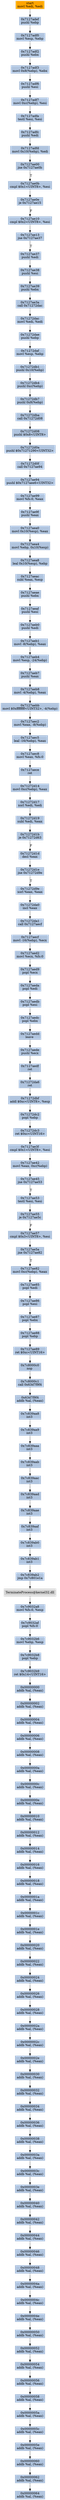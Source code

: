 digraph G {
node[shape=rectangle,style=filled,fillcolor=lightsteelblue,color=lightsteelblue]
bgcolor="transparent"
a0x7127adedmovl_edi_edi[label="start\nmovl %edi, %edi",color="lightgrey",fillcolor="orange"];
a0x7127adefpushl_ebp[label="0x7127adef\npushl %ebp"];
a0x7127adf0movl_esp_ebp[label="0x7127adf0\nmovl %esp, %ebp"];
a0x7127adf2pushl_ebx[label="0x7127adf2\npushl %ebx"];
a0x7127adf3movl_0x8ebp__ebx[label="0x7127adf3\nmovl 0x8(%ebp), %ebx"];
a0x7127adf6pushl_esi[label="0x7127adf6\npushl %esi"];
a0x7127adf7movl_0xcebp__esi[label="0x7127adf7\nmovl 0xc(%ebp), %esi"];
a0x7127adfatestl_esi_esi[label="0x7127adfa\ntestl %esi, %esi"];
a0x7127adfcpushl_edi[label="0x7127adfc\npushl %edi"];
a0x7127adfdmovl_0x10ebp__edi[label="0x7127adfd\nmovl 0x10(%ebp), %edi"];
a0x7127ae00jne_0x7127ae0b[label="0x7127ae00\njne 0x7127ae0b"];
a0x7127ae0bcmpl_0x1UINT8_esi[label="0x7127ae0b\ncmpl $0x1<UINT8>, %esi"];
a0x7127ae0eje_0x7127ae15[label="0x7127ae0e\nje 0x7127ae15"];
a0x7127ae10cmpl_0x2UINT8_esi[label="0x7127ae10\ncmpl $0x2<UINT8>, %esi"];
a0x7127ae13jne_0x7127ae37[label="0x7127ae13\njne 0x7127ae37"];
a0x7127ae37pushl_edi[label="0x7127ae37\npushl %edi"];
a0x7127ae38pushl_esi[label="0x7127ae38\npushl %esi"];
a0x7127ae39pushl_ebx[label="0x7127ae39\npushl %ebx"];
a0x7127ae3acall_0x71272dac[label="0x7127ae3a\ncall 0x71272dac"];
a0x71272dacmovl_edi_edi[label="0x71272dac\nmovl %edi, %edi"];
a0x71272daepushl_ebp[label="0x71272dae\npushl %ebp"];
a0x71272dafmovl_esp_ebp[label="0x71272daf\nmovl %esp, %ebp"];
a0x71272db1pushl_0x10ebp_[label="0x71272db1\npushl 0x10(%ebp)"];
a0x71272db4pushl_0xcebp_[label="0x71272db4\npushl 0xc(%ebp)"];
a0x71272db7pushl_0x8ebp_[label="0x71272db7\npushl 0x8(%ebp)"];
a0x71272dbacall_0x71272d08[label="0x71272dba\ncall 0x71272d08"];
a0x71272d08pushl_0x8UINT8[label="0x71272d08\npushl $0x8<UINT8>"];
a0x71272d0apushl_0x71271290UINT32[label="0x71272d0a\npushl $0x71271290<UINT32>"];
a0x71272d0fcall_0x7127ae94[label="0x71272d0f\ncall 0x7127ae94"];
a0x7127ae94pushl_0x7127aee6UINT32[label="0x7127ae94\npushl $0x7127aee6<UINT32>"];
a0x7127ae99movl_fs_0_eax[label="0x7127ae99\nmovl %fs:0, %eax"];
a0x7127ae9fpushl_eax[label="0x7127ae9f\npushl %eax"];
a0x7127aea0movl_0x10esp__eax[label="0x7127aea0\nmovl 0x10(%esp), %eax"];
a0x7127aea4movl_ebp_0x10esp_[label="0x7127aea4\nmovl %ebp, 0x10(%esp)"];
a0x7127aea8leal_0x10esp__ebp[label="0x7127aea8\nleal 0x10(%esp), %ebp"];
a0x7127aeacsubl_eax_esp[label="0x7127aeac\nsubl %eax, %esp"];
a0x7127aeaepushl_ebx[label="0x7127aeae\npushl %ebx"];
a0x7127aeafpushl_esi[label="0x7127aeaf\npushl %esi"];
a0x7127aeb0pushl_edi[label="0x7127aeb0\npushl %edi"];
a0x7127aeb1movl__8ebp__eax[label="0x7127aeb1\nmovl -8(%ebp), %eax"];
a0x7127aeb4movl_esp__24ebp_[label="0x7127aeb4\nmovl %esp, -24(%ebp)"];
a0x7127aeb7pushl_eax[label="0x7127aeb7\npushl %eax"];
a0x7127aeb8movl__4ebp__eax[label="0x7127aeb8\nmovl -4(%ebp), %eax"];
a0x7127aebbmovl_0xffffffffUINT32__4ebp_[label="0x7127aebb\nmovl $0xffffffff<UINT32>, -4(%ebp)"];
a0x7127aec2movl_eax__8ebp_[label="0x7127aec2\nmovl %eax, -8(%ebp)"];
a0x7127aec5leal__16ebp__eax[label="0x7127aec5\nleal -16(%ebp), %eax"];
a0x7127aec8movl_eax_fs_0[label="0x7127aec8\nmovl %eax, %fs:0"];
a0x7127aeceret[label="0x7127aece\nret"];
a0x71272d14movl_0xcebp__eax[label="0x71272d14\nmovl 0xc(%ebp), %eax"];
a0x71272d17xorl_edi_edi[label="0x71272d17\nxorl %edi, %edi"];
a0x71272d19subl_edi_eax[label="0x71272d19\nsubl %edi, %eax"];
a0x71272d1bje_0x71272d63[label="0x71272d1b\nje 0x71272d63"];
a0x71272d1ddecl_eax[label="0x71272d1d\ndecl %eax"];
a0x71272d1ejne_0x71272d9e[label="0x71272d1e\njne 0x71272d9e"];
a0x71272d9exorl_eax_eax[label="0x71272d9e\nxorl %eax, %eax"];
a0x71272da0incl_eax[label="0x71272da0\nincl %eax"];
a0x71272da1call_0x7127aecf[label="0x71272da1\ncall 0x7127aecf"];
a0x7127aecfmovl__16ebp__ecx[label="0x7127aecf\nmovl -16(%ebp), %ecx"];
a0x7127aed2movl_ecx_fs_0[label="0x7127aed2\nmovl %ecx, %fs:0"];
a0x7127aed9popl_ecx[label="0x7127aed9\npopl %ecx"];
a0x7127aedapopl_edi[label="0x7127aeda\npopl %edi"];
a0x7127aedbpopl_esi[label="0x7127aedb\npopl %esi"];
a0x7127aedcpopl_ebx[label="0x7127aedc\npopl %ebx"];
a0x7127aeddleave_[label="0x7127aedd\nleave "];
a0x7127aedepushl_ecx[label="0x7127aede\npushl %ecx"];
a0x7127aedfret[label="0x7127aedf\nret"];
a0x71272da6ret[label="0x71272da6\nret"];
a0x71272dbfaddl_0xcUINT8_esp[label="0x71272dbf\naddl $0xc<UINT8>, %esp"];
a0x71272dc2popl_ebp[label="0x71272dc2\npopl %ebp"];
a0x71272dc3ret_0xcUINT16[label="0x71272dc3\nret $0xc<UINT16>"];
a0x7127ae3fcmpl_0x1UINT8_esi[label="0x7127ae3f\ncmpl $0x1<UINT8>, %esi"];
a0x7127ae42movl_eax_0xcebp_[label="0x7127ae42\nmovl %eax, 0xc(%ebp)"];
a0x7127ae45jne_0x7127ae53[label="0x7127ae45\njne 0x7127ae53"];
a0x7127ae53testl_esi_esi[label="0x7127ae53\ntestl %esi, %esi"];
a0x7127ae55je_0x7127ae5c[label="0x7127ae55\nje 0x7127ae5c"];
a0x7127ae57cmpl_0x3UINT8_esi[label="0x7127ae57\ncmpl $0x3<UINT8>, %esi"];
a0x7127ae5ajne_0x7127ae82[label="0x7127ae5a\njne 0x7127ae82"];
a0x7127ae82movl_0xcebp__eax[label="0x7127ae82\nmovl 0xc(%ebp), %eax"];
a0x7127ae85popl_edi[label="0x7127ae85\npopl %edi"];
a0x7127ae86popl_esi[label="0x7127ae86\npopl %esi"];
a0x7127ae87popl_ebx[label="0x7127ae87\npopl %ebx"];
a0x7127ae88popl_ebp[label="0x7127ae88\npopl %ebp"];
a0x7127ae89ret_0xcUINT16[label="0x7127ae89\nret $0xc<UINT16>"];
a0x7c8000c0nop_[label="0x7c8000c0\nnop "];
a0x7c8000c1call_0x63d7f9f4[label="0x7c8000c1\ncall 0x63d7f9f4"];
a0x63d7f9f4addb_al_eax_[label="0x63d7f9f4\naddb %al, (%eax)"];
a0x7c839aa8int3_[label="0x7c839aa8\nint3 "];
a0x7c839aa9int3_[label="0x7c839aa9\nint3 "];
a0x7c839aaaint3_[label="0x7c839aaa\nint3 "];
a0x7c839aabint3_[label="0x7c839aab\nint3 "];
a0x7c839aacint3_[label="0x7c839aac\nint3 "];
a0x7c839aadint3_[label="0x7c839aad\nint3 "];
a0x7c839aaeint3_[label="0x7c839aae\nint3 "];
a0x7c839aafint3_[label="0x7c839aaf\nint3 "];
a0x7c839ab0int3_[label="0x7c839ab0\nint3 "];
a0x7c839ab1int3_[label="0x7c839ab1\nint3 "];
a0x7c839ab2jmp_0x7c801e1a[label="0x7c839ab2\njmp 0x7c801e1a"];
TerminateProcess_kernel32_dll[label="TerminateProcess@kernel32.dll",color="lightgrey",fillcolor="lightgrey"];
a0x7c9032a8movl_fs_0_esp[label="0x7c9032a8\nmovl %fs:0, %esp"];
a0x7c9032afpopl_fs_0[label="0x7c9032af\npopl %fs:0"];
a0x7c9032b6movl_ebp_esp[label="0x7c9032b6\nmovl %ebp, %esp"];
a0x7c9032b8popl_ebp[label="0x7c9032b8\npopl %ebp"];
a0x7c9032b9ret_0x14UINT16[label="0x7c9032b9\nret $0x14<UINT16>"];
a0x00000000addb_al_eax_[label="0x00000000\naddb %al, (%eax)"];
a0x00000002addb_al_eax_[label="0x00000002\naddb %al, (%eax)"];
a0x00000004addb_al_eax_[label="0x00000004\naddb %al, (%eax)"];
a0x00000006addb_al_eax_[label="0x00000006\naddb %al, (%eax)"];
a0x00000008addb_al_eax_[label="0x00000008\naddb %al, (%eax)"];
a0x0000000aaddb_al_eax_[label="0x0000000a\naddb %al, (%eax)"];
a0x0000000caddb_al_eax_[label="0x0000000c\naddb %al, (%eax)"];
a0x0000000eaddb_al_eax_[label="0x0000000e\naddb %al, (%eax)"];
a0x00000010addb_al_eax_[label="0x00000010\naddb %al, (%eax)"];
a0x00000012addb_al_eax_[label="0x00000012\naddb %al, (%eax)"];
a0x00000014addb_al_eax_[label="0x00000014\naddb %al, (%eax)"];
a0x00000016addb_al_eax_[label="0x00000016\naddb %al, (%eax)"];
a0x00000018addb_al_eax_[label="0x00000018\naddb %al, (%eax)"];
a0x0000001aaddb_al_eax_[label="0x0000001a\naddb %al, (%eax)"];
a0x0000001caddb_al_eax_[label="0x0000001c\naddb %al, (%eax)"];
a0x0000001eaddb_al_eax_[label="0x0000001e\naddb %al, (%eax)"];
a0x00000020addb_al_eax_[label="0x00000020\naddb %al, (%eax)"];
a0x00000022addb_al_eax_[label="0x00000022\naddb %al, (%eax)"];
a0x00000024addb_al_eax_[label="0x00000024\naddb %al, (%eax)"];
a0x00000026addb_al_eax_[label="0x00000026\naddb %al, (%eax)"];
a0x00000028addb_al_eax_[label="0x00000028\naddb %al, (%eax)"];
a0x0000002aaddb_al_eax_[label="0x0000002a\naddb %al, (%eax)"];
a0x0000002caddb_al_eax_[label="0x0000002c\naddb %al, (%eax)"];
a0x0000002eaddb_al_eax_[label="0x0000002e\naddb %al, (%eax)"];
a0x00000030addb_al_eax_[label="0x00000030\naddb %al, (%eax)"];
a0x00000032addb_al_eax_[label="0x00000032\naddb %al, (%eax)"];
a0x00000034addb_al_eax_[label="0x00000034\naddb %al, (%eax)"];
a0x00000036addb_al_eax_[label="0x00000036\naddb %al, (%eax)"];
a0x00000038addb_al_eax_[label="0x00000038\naddb %al, (%eax)"];
a0x0000003aaddb_al_eax_[label="0x0000003a\naddb %al, (%eax)"];
a0x0000003caddb_al_eax_[label="0x0000003c\naddb %al, (%eax)"];
a0x0000003eaddb_al_eax_[label="0x0000003e\naddb %al, (%eax)"];
a0x00000040addb_al_eax_[label="0x00000040\naddb %al, (%eax)"];
a0x00000042addb_al_eax_[label="0x00000042\naddb %al, (%eax)"];
a0x00000044addb_al_eax_[label="0x00000044\naddb %al, (%eax)"];
a0x00000046addb_al_eax_[label="0x00000046\naddb %al, (%eax)"];
a0x00000048addb_al_eax_[label="0x00000048\naddb %al, (%eax)"];
a0x0000004aaddb_al_eax_[label="0x0000004a\naddb %al, (%eax)"];
a0x0000004caddb_al_eax_[label="0x0000004c\naddb %al, (%eax)"];
a0x0000004eaddb_al_eax_[label="0x0000004e\naddb %al, (%eax)"];
a0x00000050addb_al_eax_[label="0x00000050\naddb %al, (%eax)"];
a0x00000052addb_al_eax_[label="0x00000052\naddb %al, (%eax)"];
a0x00000054addb_al_eax_[label="0x00000054\naddb %al, (%eax)"];
a0x00000056addb_al_eax_[label="0x00000056\naddb %al, (%eax)"];
a0x00000058addb_al_eax_[label="0x00000058\naddb %al, (%eax)"];
a0x0000005aaddb_al_eax_[label="0x0000005a\naddb %al, (%eax)"];
a0x0000005caddb_al_eax_[label="0x0000005c\naddb %al, (%eax)"];
a0x0000005eaddb_al_eax_[label="0x0000005e\naddb %al, (%eax)"];
a0x00000060addb_al_eax_[label="0x00000060\naddb %al, (%eax)"];
a0x00000062addb_al_eax_[label="0x00000062\naddb %al, (%eax)"];
a0x00000064addb_al_eax_[label="0x00000064\naddb %al, (%eax)"];
a0x7127adedmovl_edi_edi -> a0x7127adefpushl_ebp [color="#000000"];
a0x7127adefpushl_ebp -> a0x7127adf0movl_esp_ebp [color="#000000"];
a0x7127adf0movl_esp_ebp -> a0x7127adf2pushl_ebx [color="#000000"];
a0x7127adf2pushl_ebx -> a0x7127adf3movl_0x8ebp__ebx [color="#000000"];
a0x7127adf3movl_0x8ebp__ebx -> a0x7127adf6pushl_esi [color="#000000"];
a0x7127adf6pushl_esi -> a0x7127adf7movl_0xcebp__esi [color="#000000"];
a0x7127adf7movl_0xcebp__esi -> a0x7127adfatestl_esi_esi [color="#000000"];
a0x7127adfatestl_esi_esi -> a0x7127adfcpushl_edi [color="#000000"];
a0x7127adfcpushl_edi -> a0x7127adfdmovl_0x10ebp__edi [color="#000000"];
a0x7127adfdmovl_0x10ebp__edi -> a0x7127ae00jne_0x7127ae0b [color="#000000"];
a0x7127ae00jne_0x7127ae0b -> a0x7127ae0bcmpl_0x1UINT8_esi [color="#000000",label="T"];
a0x7127ae0bcmpl_0x1UINT8_esi -> a0x7127ae0eje_0x7127ae15 [color="#000000"];
a0x7127ae0eje_0x7127ae15 -> a0x7127ae10cmpl_0x2UINT8_esi [color="#000000",label="F"];
a0x7127ae10cmpl_0x2UINT8_esi -> a0x7127ae13jne_0x7127ae37 [color="#000000"];
a0x7127ae13jne_0x7127ae37 -> a0x7127ae37pushl_edi [color="#000000",label="T"];
a0x7127ae37pushl_edi -> a0x7127ae38pushl_esi [color="#000000"];
a0x7127ae38pushl_esi -> a0x7127ae39pushl_ebx [color="#000000"];
a0x7127ae39pushl_ebx -> a0x7127ae3acall_0x71272dac [color="#000000"];
a0x7127ae3acall_0x71272dac -> a0x71272dacmovl_edi_edi [color="#000000"];
a0x71272dacmovl_edi_edi -> a0x71272daepushl_ebp [color="#000000"];
a0x71272daepushl_ebp -> a0x71272dafmovl_esp_ebp [color="#000000"];
a0x71272dafmovl_esp_ebp -> a0x71272db1pushl_0x10ebp_ [color="#000000"];
a0x71272db1pushl_0x10ebp_ -> a0x71272db4pushl_0xcebp_ [color="#000000"];
a0x71272db4pushl_0xcebp_ -> a0x71272db7pushl_0x8ebp_ [color="#000000"];
a0x71272db7pushl_0x8ebp_ -> a0x71272dbacall_0x71272d08 [color="#000000"];
a0x71272dbacall_0x71272d08 -> a0x71272d08pushl_0x8UINT8 [color="#000000"];
a0x71272d08pushl_0x8UINT8 -> a0x71272d0apushl_0x71271290UINT32 [color="#000000"];
a0x71272d0apushl_0x71271290UINT32 -> a0x71272d0fcall_0x7127ae94 [color="#000000"];
a0x71272d0fcall_0x7127ae94 -> a0x7127ae94pushl_0x7127aee6UINT32 [color="#000000"];
a0x7127ae94pushl_0x7127aee6UINT32 -> a0x7127ae99movl_fs_0_eax [color="#000000"];
a0x7127ae99movl_fs_0_eax -> a0x7127ae9fpushl_eax [color="#000000"];
a0x7127ae9fpushl_eax -> a0x7127aea0movl_0x10esp__eax [color="#000000"];
a0x7127aea0movl_0x10esp__eax -> a0x7127aea4movl_ebp_0x10esp_ [color="#000000"];
a0x7127aea4movl_ebp_0x10esp_ -> a0x7127aea8leal_0x10esp__ebp [color="#000000"];
a0x7127aea8leal_0x10esp__ebp -> a0x7127aeacsubl_eax_esp [color="#000000"];
a0x7127aeacsubl_eax_esp -> a0x7127aeaepushl_ebx [color="#000000"];
a0x7127aeaepushl_ebx -> a0x7127aeafpushl_esi [color="#000000"];
a0x7127aeafpushl_esi -> a0x7127aeb0pushl_edi [color="#000000"];
a0x7127aeb0pushl_edi -> a0x7127aeb1movl__8ebp__eax [color="#000000"];
a0x7127aeb1movl__8ebp__eax -> a0x7127aeb4movl_esp__24ebp_ [color="#000000"];
a0x7127aeb4movl_esp__24ebp_ -> a0x7127aeb7pushl_eax [color="#000000"];
a0x7127aeb7pushl_eax -> a0x7127aeb8movl__4ebp__eax [color="#000000"];
a0x7127aeb8movl__4ebp__eax -> a0x7127aebbmovl_0xffffffffUINT32__4ebp_ [color="#000000"];
a0x7127aebbmovl_0xffffffffUINT32__4ebp_ -> a0x7127aec2movl_eax__8ebp_ [color="#000000"];
a0x7127aec2movl_eax__8ebp_ -> a0x7127aec5leal__16ebp__eax [color="#000000"];
a0x7127aec5leal__16ebp__eax -> a0x7127aec8movl_eax_fs_0 [color="#000000"];
a0x7127aec8movl_eax_fs_0 -> a0x7127aeceret [color="#000000"];
a0x7127aeceret -> a0x71272d14movl_0xcebp__eax [color="#000000"];
a0x71272d14movl_0xcebp__eax -> a0x71272d17xorl_edi_edi [color="#000000"];
a0x71272d17xorl_edi_edi -> a0x71272d19subl_edi_eax [color="#000000"];
a0x71272d19subl_edi_eax -> a0x71272d1bje_0x71272d63 [color="#000000"];
a0x71272d1bje_0x71272d63 -> a0x71272d1ddecl_eax [color="#000000",label="F"];
a0x71272d1ddecl_eax -> a0x71272d1ejne_0x71272d9e [color="#000000"];
a0x71272d1ejne_0x71272d9e -> a0x71272d9exorl_eax_eax [color="#000000",label="T"];
a0x71272d9exorl_eax_eax -> a0x71272da0incl_eax [color="#000000"];
a0x71272da0incl_eax -> a0x71272da1call_0x7127aecf [color="#000000"];
a0x71272da1call_0x7127aecf -> a0x7127aecfmovl__16ebp__ecx [color="#000000"];
a0x7127aecfmovl__16ebp__ecx -> a0x7127aed2movl_ecx_fs_0 [color="#000000"];
a0x7127aed2movl_ecx_fs_0 -> a0x7127aed9popl_ecx [color="#000000"];
a0x7127aed9popl_ecx -> a0x7127aedapopl_edi [color="#000000"];
a0x7127aedapopl_edi -> a0x7127aedbpopl_esi [color="#000000"];
a0x7127aedbpopl_esi -> a0x7127aedcpopl_ebx [color="#000000"];
a0x7127aedcpopl_ebx -> a0x7127aeddleave_ [color="#000000"];
a0x7127aeddleave_ -> a0x7127aedepushl_ecx [color="#000000"];
a0x7127aedepushl_ecx -> a0x7127aedfret [color="#000000"];
a0x7127aedfret -> a0x71272da6ret [color="#000000"];
a0x71272da6ret -> a0x71272dbfaddl_0xcUINT8_esp [color="#000000"];
a0x71272dbfaddl_0xcUINT8_esp -> a0x71272dc2popl_ebp [color="#000000"];
a0x71272dc2popl_ebp -> a0x71272dc3ret_0xcUINT16 [color="#000000"];
a0x71272dc3ret_0xcUINT16 -> a0x7127ae3fcmpl_0x1UINT8_esi [color="#000000"];
a0x7127ae3fcmpl_0x1UINT8_esi -> a0x7127ae42movl_eax_0xcebp_ [color="#000000"];
a0x7127ae42movl_eax_0xcebp_ -> a0x7127ae45jne_0x7127ae53 [color="#000000"];
a0x7127ae45jne_0x7127ae53 -> a0x7127ae53testl_esi_esi [color="#000000",label="T"];
a0x7127ae53testl_esi_esi -> a0x7127ae55je_0x7127ae5c [color="#000000"];
a0x7127ae55je_0x7127ae5c -> a0x7127ae57cmpl_0x3UINT8_esi [color="#000000",label="F"];
a0x7127ae57cmpl_0x3UINT8_esi -> a0x7127ae5ajne_0x7127ae82 [color="#000000"];
a0x7127ae5ajne_0x7127ae82 -> a0x7127ae82movl_0xcebp__eax [color="#000000",label="T"];
a0x7127ae82movl_0xcebp__eax -> a0x7127ae85popl_edi [color="#000000"];
a0x7127ae85popl_edi -> a0x7127ae86popl_esi [color="#000000"];
a0x7127ae86popl_esi -> a0x7127ae87popl_ebx [color="#000000"];
a0x7127ae87popl_ebx -> a0x7127ae88popl_ebp [color="#000000"];
a0x7127ae88popl_ebp -> a0x7127ae89ret_0xcUINT16 [color="#000000"];
a0x7127ae89ret_0xcUINT16 -> a0x7c8000c0nop_ [color="#000000"];
a0x7c8000c0nop_ -> a0x7c8000c1call_0x63d7f9f4 [color="#000000"];
a0x7c8000c1call_0x63d7f9f4 -> a0x63d7f9f4addb_al_eax_ [color="#000000"];
a0x63d7f9f4addb_al_eax_ -> a0x7c839aa8int3_ [color="#000000"];
a0x7c839aa8int3_ -> a0x7c839aa9int3_ [color="#000000"];
a0x7c839aa9int3_ -> a0x7c839aaaint3_ [color="#000000"];
a0x7c839aaaint3_ -> a0x7c839aabint3_ [color="#000000"];
a0x7c839aabint3_ -> a0x7c839aacint3_ [color="#000000"];
a0x7c839aacint3_ -> a0x7c839aadint3_ [color="#000000"];
a0x7c839aadint3_ -> a0x7c839aaeint3_ [color="#000000"];
a0x7c839aaeint3_ -> a0x7c839aafint3_ [color="#000000"];
a0x7c839aafint3_ -> a0x7c839ab0int3_ [color="#000000"];
a0x7c839ab0int3_ -> a0x7c839ab1int3_ [color="#000000"];
a0x7c839ab1int3_ -> a0x7c839ab2jmp_0x7c801e1a [color="#000000"];
a0x7c839ab2jmp_0x7c801e1a -> TerminateProcess_kernel32_dll [color="#000000"];
TerminateProcess_kernel32_dll -> a0x7c9032a8movl_fs_0_esp [color="#000000"];
a0x7c9032a8movl_fs_0_esp -> a0x7c9032afpopl_fs_0 [color="#000000"];
a0x7c9032afpopl_fs_0 -> a0x7c9032b6movl_ebp_esp [color="#000000"];
a0x7c9032b6movl_ebp_esp -> a0x7c9032b8popl_ebp [color="#000000"];
a0x7c9032b8popl_ebp -> a0x7c9032b9ret_0x14UINT16 [color="#000000"];
a0x7c9032b9ret_0x14UINT16 -> a0x00000000addb_al_eax_ [color="#000000"];
a0x00000000addb_al_eax_ -> a0x00000002addb_al_eax_ [color="#000000"];
a0x00000002addb_al_eax_ -> a0x00000004addb_al_eax_ [color="#000000"];
a0x00000004addb_al_eax_ -> a0x00000006addb_al_eax_ [color="#000000"];
a0x00000006addb_al_eax_ -> a0x00000008addb_al_eax_ [color="#000000"];
a0x00000008addb_al_eax_ -> a0x0000000aaddb_al_eax_ [color="#000000"];
a0x0000000aaddb_al_eax_ -> a0x0000000caddb_al_eax_ [color="#000000"];
a0x0000000caddb_al_eax_ -> a0x0000000eaddb_al_eax_ [color="#000000"];
a0x0000000eaddb_al_eax_ -> a0x00000010addb_al_eax_ [color="#000000"];
a0x00000010addb_al_eax_ -> a0x00000012addb_al_eax_ [color="#000000"];
a0x00000012addb_al_eax_ -> a0x00000014addb_al_eax_ [color="#000000"];
a0x00000014addb_al_eax_ -> a0x00000016addb_al_eax_ [color="#000000"];
a0x00000016addb_al_eax_ -> a0x00000018addb_al_eax_ [color="#000000"];
a0x00000018addb_al_eax_ -> a0x0000001aaddb_al_eax_ [color="#000000"];
a0x0000001aaddb_al_eax_ -> a0x0000001caddb_al_eax_ [color="#000000"];
a0x0000001caddb_al_eax_ -> a0x0000001eaddb_al_eax_ [color="#000000"];
a0x0000001eaddb_al_eax_ -> a0x00000020addb_al_eax_ [color="#000000"];
a0x00000020addb_al_eax_ -> a0x00000022addb_al_eax_ [color="#000000"];
a0x00000022addb_al_eax_ -> a0x00000024addb_al_eax_ [color="#000000"];
a0x00000024addb_al_eax_ -> a0x00000026addb_al_eax_ [color="#000000"];
a0x00000026addb_al_eax_ -> a0x00000028addb_al_eax_ [color="#000000"];
a0x00000028addb_al_eax_ -> a0x0000002aaddb_al_eax_ [color="#000000"];
a0x0000002aaddb_al_eax_ -> a0x0000002caddb_al_eax_ [color="#000000"];
a0x0000002caddb_al_eax_ -> a0x0000002eaddb_al_eax_ [color="#000000"];
a0x0000002eaddb_al_eax_ -> a0x00000030addb_al_eax_ [color="#000000"];
a0x00000030addb_al_eax_ -> a0x00000032addb_al_eax_ [color="#000000"];
a0x00000032addb_al_eax_ -> a0x00000034addb_al_eax_ [color="#000000"];
a0x00000034addb_al_eax_ -> a0x00000036addb_al_eax_ [color="#000000"];
a0x00000036addb_al_eax_ -> a0x00000038addb_al_eax_ [color="#000000"];
a0x00000038addb_al_eax_ -> a0x0000003aaddb_al_eax_ [color="#000000"];
a0x0000003aaddb_al_eax_ -> a0x0000003caddb_al_eax_ [color="#000000"];
a0x0000003caddb_al_eax_ -> a0x0000003eaddb_al_eax_ [color="#000000"];
a0x0000003eaddb_al_eax_ -> a0x00000040addb_al_eax_ [color="#000000"];
a0x00000040addb_al_eax_ -> a0x00000042addb_al_eax_ [color="#000000"];
a0x00000042addb_al_eax_ -> a0x00000044addb_al_eax_ [color="#000000"];
a0x00000044addb_al_eax_ -> a0x00000046addb_al_eax_ [color="#000000"];
a0x00000046addb_al_eax_ -> a0x00000048addb_al_eax_ [color="#000000"];
a0x00000048addb_al_eax_ -> a0x0000004aaddb_al_eax_ [color="#000000"];
a0x0000004aaddb_al_eax_ -> a0x0000004caddb_al_eax_ [color="#000000"];
a0x0000004caddb_al_eax_ -> a0x0000004eaddb_al_eax_ [color="#000000"];
a0x0000004eaddb_al_eax_ -> a0x00000050addb_al_eax_ [color="#000000"];
a0x00000050addb_al_eax_ -> a0x00000052addb_al_eax_ [color="#000000"];
a0x00000052addb_al_eax_ -> a0x00000054addb_al_eax_ [color="#000000"];
a0x00000054addb_al_eax_ -> a0x00000056addb_al_eax_ [color="#000000"];
a0x00000056addb_al_eax_ -> a0x00000058addb_al_eax_ [color="#000000"];
a0x00000058addb_al_eax_ -> a0x0000005aaddb_al_eax_ [color="#000000"];
a0x0000005aaddb_al_eax_ -> a0x0000005caddb_al_eax_ [color="#000000"];
a0x0000005caddb_al_eax_ -> a0x0000005eaddb_al_eax_ [color="#000000"];
a0x0000005eaddb_al_eax_ -> a0x00000060addb_al_eax_ [color="#000000"];
a0x00000060addb_al_eax_ -> a0x00000062addb_al_eax_ [color="#000000"];
a0x00000062addb_al_eax_ -> a0x00000064addb_al_eax_ [color="#000000"];
}
